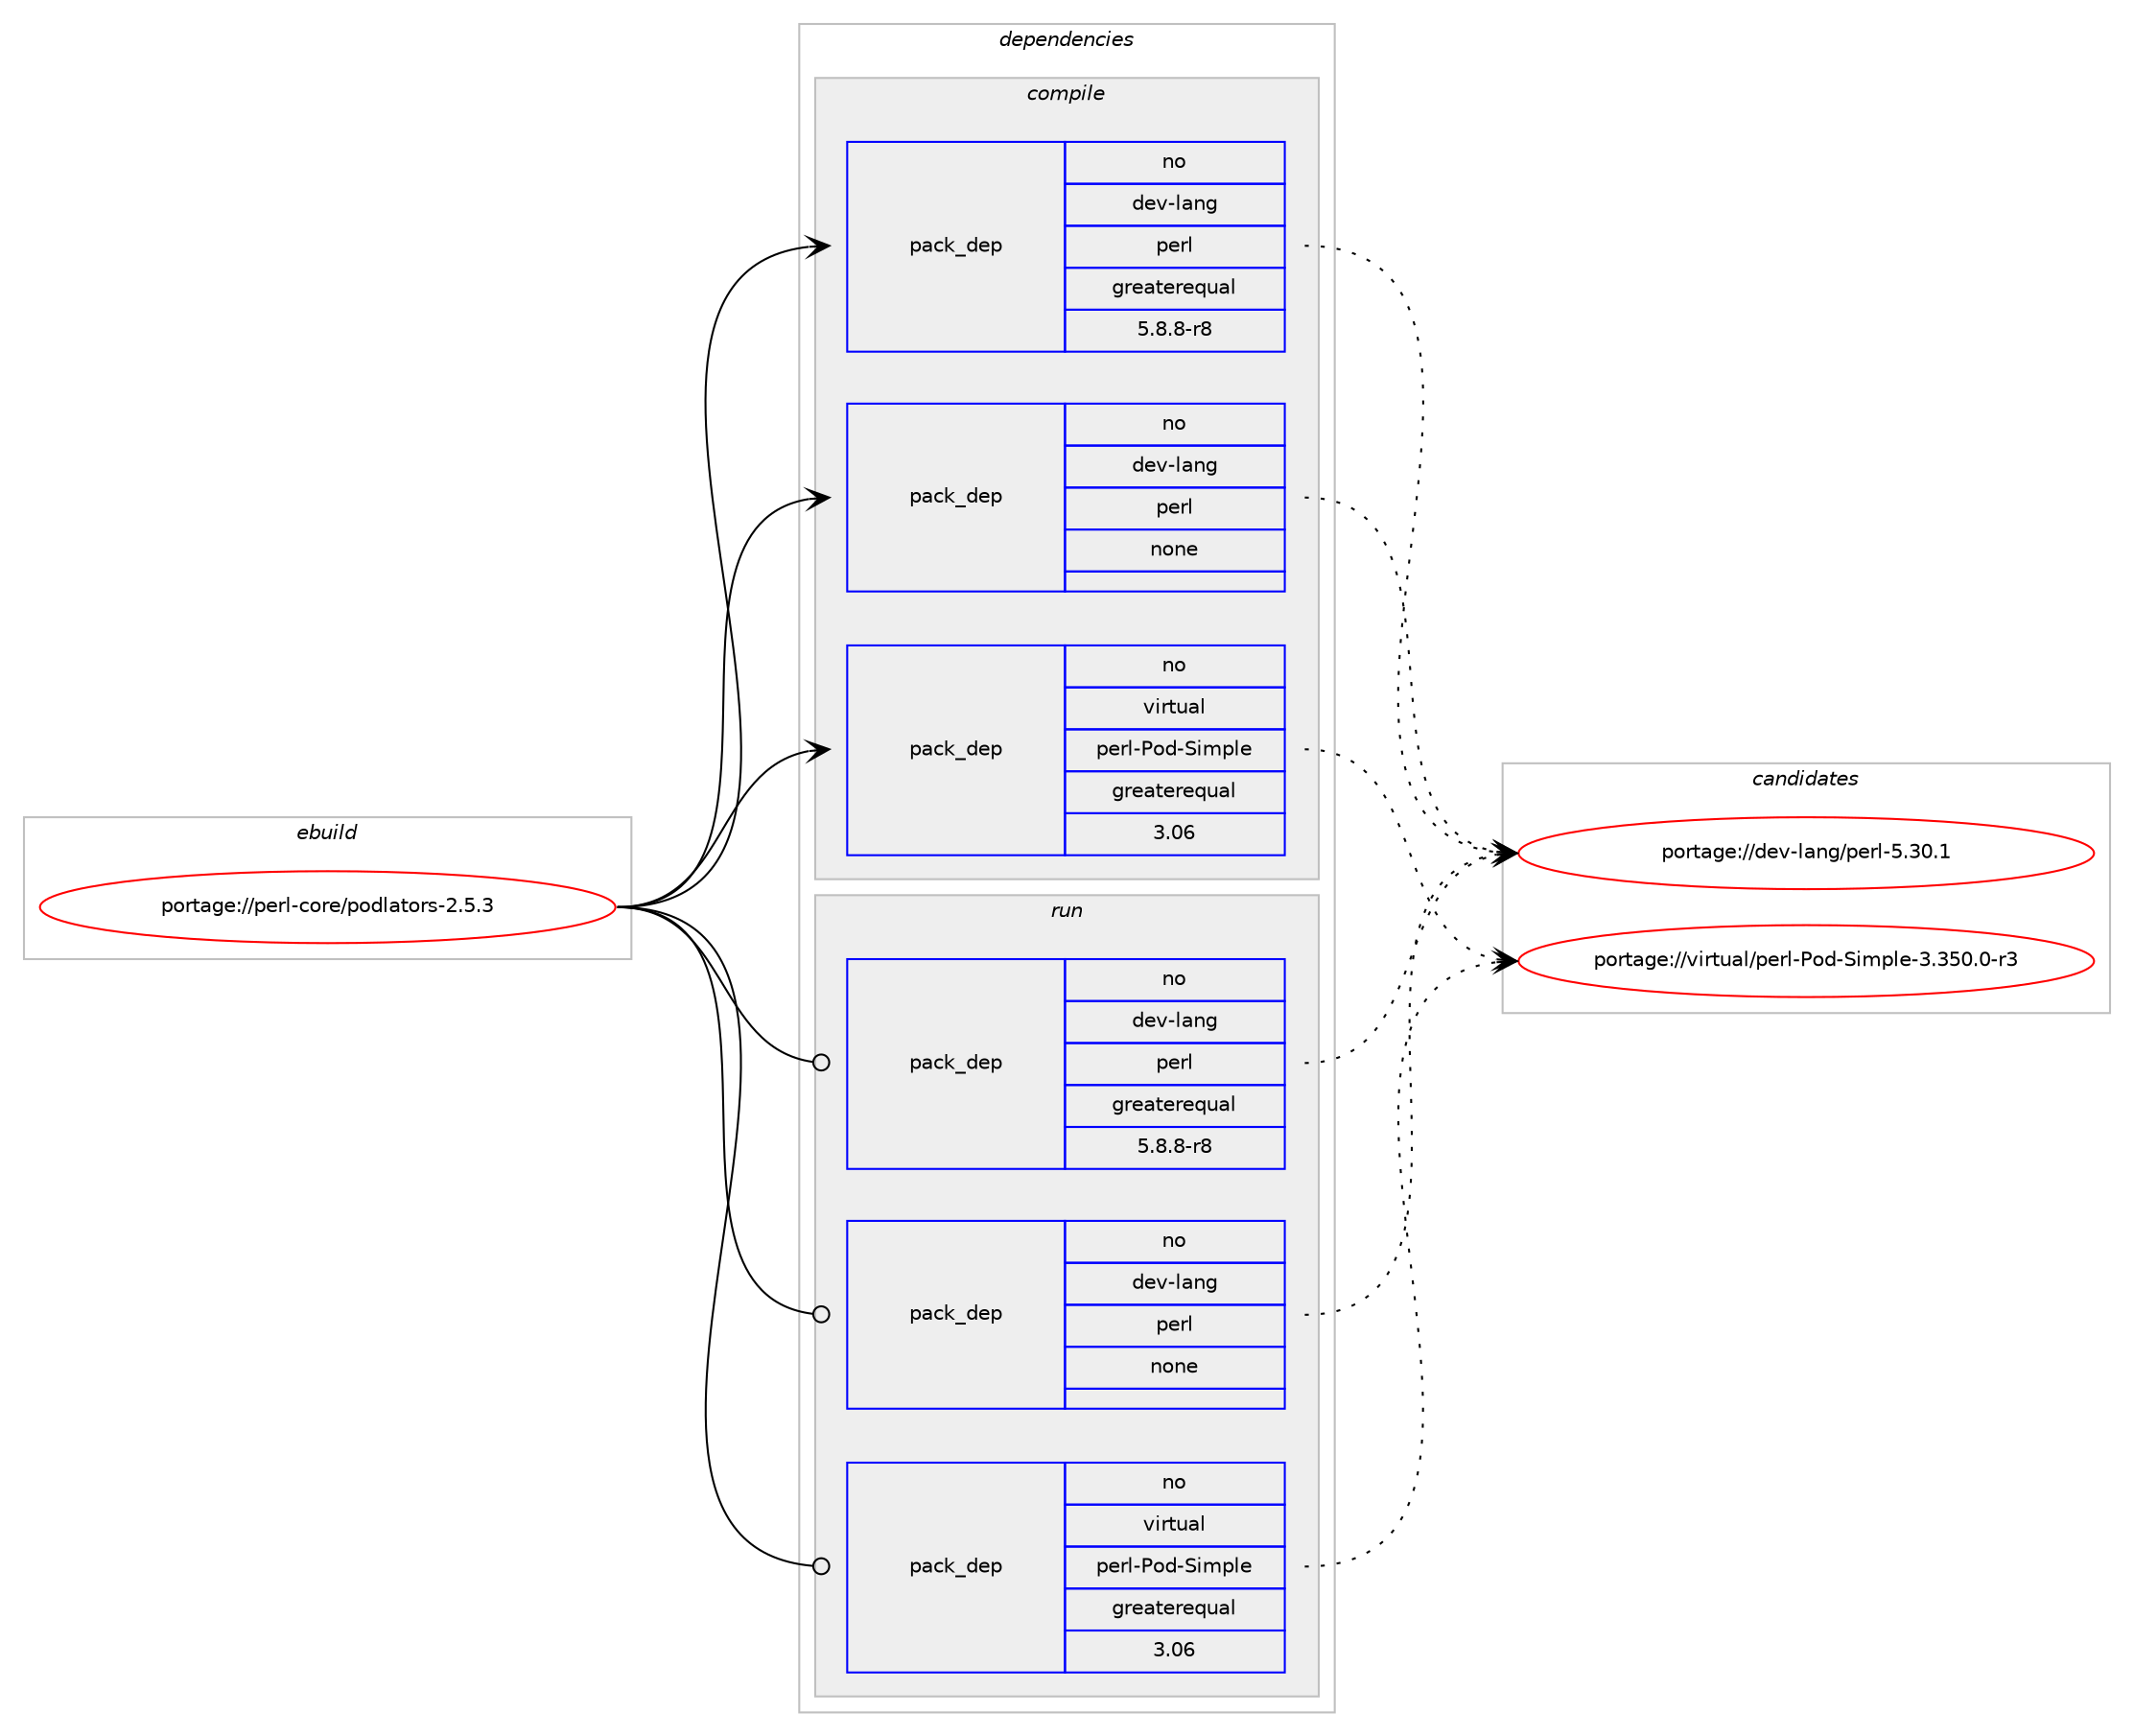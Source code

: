 digraph prolog {

# *************
# Graph options
# *************

newrank=true;
concentrate=true;
compound=true;
graph [rankdir=LR,fontname=Helvetica,fontsize=10,ranksep=1.5];#, ranksep=2.5, nodesep=0.2];
edge  [arrowhead=vee];
node  [fontname=Helvetica,fontsize=10];

# **********
# The ebuild
# **********

subgraph cluster_leftcol {
color=gray;
rank=same;
label=<<i>ebuild</i>>;
id [label="portage://perl-core/podlators-2.5.3", color=red, width=4, href="../perl-core/podlators-2.5.3.svg"];
}

# ****************
# The dependencies
# ****************

subgraph cluster_midcol {
color=gray;
label=<<i>dependencies</i>>;
subgraph cluster_compile {
fillcolor="#eeeeee";
style=filled;
label=<<i>compile</i>>;
subgraph pack76842 {
dependency97116 [label=<<TABLE BORDER="0" CELLBORDER="1" CELLSPACING="0" CELLPADDING="4" WIDTH="220"><TR><TD ROWSPAN="6" CELLPADDING="30">pack_dep</TD></TR><TR><TD WIDTH="110">no</TD></TR><TR><TD>dev-lang</TD></TR><TR><TD>perl</TD></TR><TR><TD>greaterequal</TD></TR><TR><TD>5.8.8-r8</TD></TR></TABLE>>, shape=none, color=blue];
}
id:e -> dependency97116:w [weight=20,style="solid",arrowhead="vee"];
subgraph pack76843 {
dependency97117 [label=<<TABLE BORDER="0" CELLBORDER="1" CELLSPACING="0" CELLPADDING="4" WIDTH="220"><TR><TD ROWSPAN="6" CELLPADDING="30">pack_dep</TD></TR><TR><TD WIDTH="110">no</TD></TR><TR><TD>dev-lang</TD></TR><TR><TD>perl</TD></TR><TR><TD>none</TD></TR><TR><TD></TD></TR></TABLE>>, shape=none, color=blue];
}
id:e -> dependency97117:w [weight=20,style="solid",arrowhead="vee"];
subgraph pack76844 {
dependency97118 [label=<<TABLE BORDER="0" CELLBORDER="1" CELLSPACING="0" CELLPADDING="4" WIDTH="220"><TR><TD ROWSPAN="6" CELLPADDING="30">pack_dep</TD></TR><TR><TD WIDTH="110">no</TD></TR><TR><TD>virtual</TD></TR><TR><TD>perl-Pod-Simple</TD></TR><TR><TD>greaterequal</TD></TR><TR><TD>3.06</TD></TR></TABLE>>, shape=none, color=blue];
}
id:e -> dependency97118:w [weight=20,style="solid",arrowhead="vee"];
}
subgraph cluster_compileandrun {
fillcolor="#eeeeee";
style=filled;
label=<<i>compile and run</i>>;
}
subgraph cluster_run {
fillcolor="#eeeeee";
style=filled;
label=<<i>run</i>>;
subgraph pack76845 {
dependency97119 [label=<<TABLE BORDER="0" CELLBORDER="1" CELLSPACING="0" CELLPADDING="4" WIDTH="220"><TR><TD ROWSPAN="6" CELLPADDING="30">pack_dep</TD></TR><TR><TD WIDTH="110">no</TD></TR><TR><TD>dev-lang</TD></TR><TR><TD>perl</TD></TR><TR><TD>greaterequal</TD></TR><TR><TD>5.8.8-r8</TD></TR></TABLE>>, shape=none, color=blue];
}
id:e -> dependency97119:w [weight=20,style="solid",arrowhead="odot"];
subgraph pack76846 {
dependency97120 [label=<<TABLE BORDER="0" CELLBORDER="1" CELLSPACING="0" CELLPADDING="4" WIDTH="220"><TR><TD ROWSPAN="6" CELLPADDING="30">pack_dep</TD></TR><TR><TD WIDTH="110">no</TD></TR><TR><TD>dev-lang</TD></TR><TR><TD>perl</TD></TR><TR><TD>none</TD></TR><TR><TD></TD></TR></TABLE>>, shape=none, color=blue];
}
id:e -> dependency97120:w [weight=20,style="solid",arrowhead="odot"];
subgraph pack76847 {
dependency97121 [label=<<TABLE BORDER="0" CELLBORDER="1" CELLSPACING="0" CELLPADDING="4" WIDTH="220"><TR><TD ROWSPAN="6" CELLPADDING="30">pack_dep</TD></TR><TR><TD WIDTH="110">no</TD></TR><TR><TD>virtual</TD></TR><TR><TD>perl-Pod-Simple</TD></TR><TR><TD>greaterequal</TD></TR><TR><TD>3.06</TD></TR></TABLE>>, shape=none, color=blue];
}
id:e -> dependency97121:w [weight=20,style="solid",arrowhead="odot"];
}
}

# **************
# The candidates
# **************

subgraph cluster_choices {
rank=same;
color=gray;
label=<<i>candidates</i>>;

subgraph choice76842 {
color=black;
nodesep=1;
choice10010111845108971101034711210111410845534651484649 [label="portage://dev-lang/perl-5.30.1", color=red, width=4,href="../dev-lang/perl-5.30.1.svg"];
dependency97116:e -> choice10010111845108971101034711210111410845534651484649:w [style=dotted,weight="100"];
}
subgraph choice76843 {
color=black;
nodesep=1;
choice10010111845108971101034711210111410845534651484649 [label="portage://dev-lang/perl-5.30.1", color=red, width=4,href="../dev-lang/perl-5.30.1.svg"];
dependency97117:e -> choice10010111845108971101034711210111410845534651484649:w [style=dotted,weight="100"];
}
subgraph choice76844 {
color=black;
nodesep=1;
choice11810511411611797108471121011141084580111100458310510911210810145514651534846484511451 [label="portage://virtual/perl-Pod-Simple-3.350.0-r3", color=red, width=4,href="../virtual/perl-Pod-Simple-3.350.0-r3.svg"];
dependency97118:e -> choice11810511411611797108471121011141084580111100458310510911210810145514651534846484511451:w [style=dotted,weight="100"];
}
subgraph choice76845 {
color=black;
nodesep=1;
choice10010111845108971101034711210111410845534651484649 [label="portage://dev-lang/perl-5.30.1", color=red, width=4,href="../dev-lang/perl-5.30.1.svg"];
dependency97119:e -> choice10010111845108971101034711210111410845534651484649:w [style=dotted,weight="100"];
}
subgraph choice76846 {
color=black;
nodesep=1;
choice10010111845108971101034711210111410845534651484649 [label="portage://dev-lang/perl-5.30.1", color=red, width=4,href="../dev-lang/perl-5.30.1.svg"];
dependency97120:e -> choice10010111845108971101034711210111410845534651484649:w [style=dotted,weight="100"];
}
subgraph choice76847 {
color=black;
nodesep=1;
choice11810511411611797108471121011141084580111100458310510911210810145514651534846484511451 [label="portage://virtual/perl-Pod-Simple-3.350.0-r3", color=red, width=4,href="../virtual/perl-Pod-Simple-3.350.0-r3.svg"];
dependency97121:e -> choice11810511411611797108471121011141084580111100458310510911210810145514651534846484511451:w [style=dotted,weight="100"];
}
}

}
